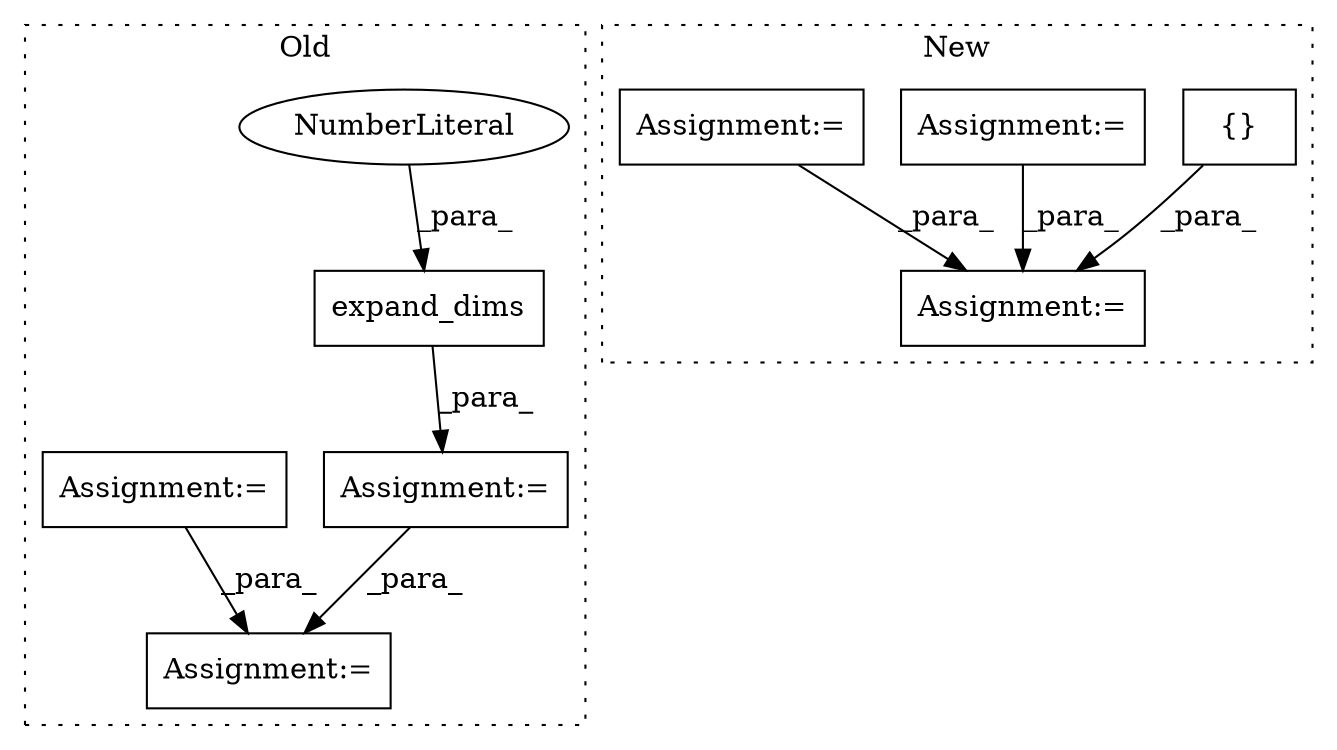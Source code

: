digraph G {
subgraph cluster0 {
1 [label="expand_dims" a="32" s="9480,9500" l="12,1" shape="box"];
3 [label="NumberLiteral" a="34" s="9499" l="1" shape="ellipse"];
4 [label="Assignment:=" a="7" s="9473" l="1" shape="box"];
6 [label="Assignment:=" a="7" s="9533" l="1" shape="box"];
7 [label="Assignment:=" a="7" s="9288" l="1" shape="box"];
label = "Old";
style="dotted";
}
subgraph cluster1 {
2 [label="{}" a="4" s="4800,4807" l="1,1" shape="box"];
5 [label="Assignment:=" a="7" s="4767" l="1" shape="box"];
8 [label="Assignment:=" a="7" s="4721" l="1" shape="box"];
9 [label="Assignment:=" a="7" s="4622" l="1" shape="box"];
label = "New";
style="dotted";
}
1 -> 4 [label="_para_"];
2 -> 5 [label="_para_"];
3 -> 1 [label="_para_"];
4 -> 6 [label="_para_"];
7 -> 6 [label="_para_"];
8 -> 5 [label="_para_"];
9 -> 5 [label="_para_"];
}